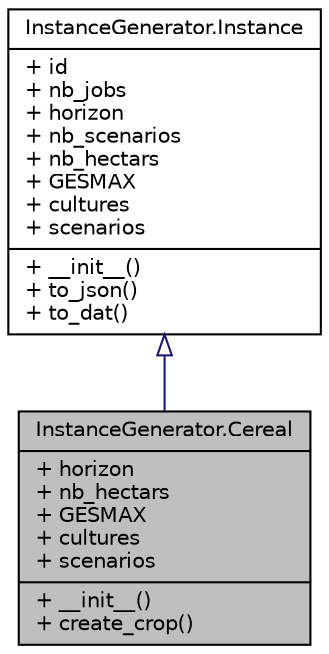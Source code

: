 digraph "InstanceGenerator.Cereal"
{
 // LATEX_PDF_SIZE
  edge [fontname="Helvetica",fontsize="10",labelfontname="Helvetica",labelfontsize="10"];
  node [fontname="Helvetica",fontsize="10",shape=record];
  Node1 [label="{InstanceGenerator.Cereal\n|+ horizon\l+ nb_hectars\l+ GESMAX\l+ cultures\l+ scenarios\l|+ __init__()\l+ create_crop()\l}",height=0.2,width=0.4,color="black", fillcolor="grey75", style="filled", fontcolor="black",tooltip=" "];
  Node2 -> Node1 [dir="back",color="midnightblue",fontsize="10",style="solid",arrowtail="onormal",fontname="Helvetica"];
  Node2 [label="{InstanceGenerator.Instance\n|+ id\l+ nb_jobs\l+ horizon\l+ nb_scenarios\l+ nb_hectars\l+ GESMAX\l+ cultures\l+ scenarios\l|+ __init__()\l+ to_json()\l+ to_dat()\l}",height=0.2,width=0.4,color="black", fillcolor="white", style="filled",URL="$classInstanceGenerator_1_1Instance.html",tooltip=" "];
}
